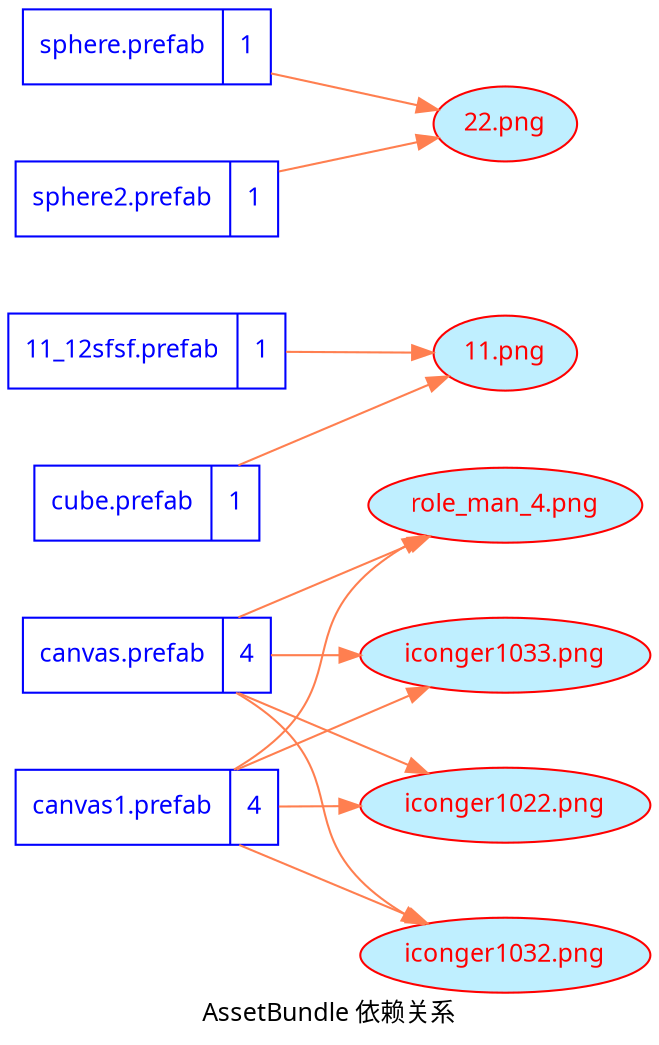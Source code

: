 digraph dep {
    fontname = "Microsoft YaHei";
    label = "AssetBundle 依赖关系"
    nodesep=0.5
    rankdir = "LR"
    fontsize = 12;
    node [ fontname = "Microsoft YaHei", fontsize = 12, shape = "record" color="skyblue"];
    edge [ fontname = "Microsoft YaHei", fontsize = 12 , color="coral"];
	"canvas.prefab" [color="blue", fontcolor="blue", label="{<f0> canvas.prefab |<f1> 4 }"]
	"canvas1.prefab" [color="blue", fontcolor="blue", label="{<f0> canvas1.prefab |<f1> 4 }"]
	"11_12sfsf.prefab" [color="blue", fontcolor="blue", label="{<f0> 11_12sfsf.prefab |<f1> 1 }"]
	"cube.prefab" [color="blue", fontcolor="blue", label="{<f0> cube.prefab |<f1> 1 }"]
	"sphere.prefab" [color="blue", fontcolor="blue", label="{<f0> sphere.prefab |<f1> 1 }"]
	"sphere2.prefab" [color="blue", fontcolor="blue", label="{<f0> sphere2.prefab |<f1> 1 }"]
	"iconger1022.png" [color="red", fontcolor="red", shape="ellipse", fillcolor="lightblue1", style="filled"]
	"iconger1032.png" [color="red", fontcolor="red", shape="ellipse", fillcolor="lightblue1", style="filled"]
	"role_man_4.png" [color="red", fontcolor="red", shape="ellipse", fillcolor="lightblue1", style="filled"]
	"iconger1033.png" [color="red", fontcolor="red", shape="ellipse", fillcolor="lightblue1", style="filled"]
	"11.png" [color="red", fontcolor="red", shape="ellipse", fillcolor="lightblue1", style="filled"]
	"22.png" [color="red", fontcolor="red", shape="ellipse", fillcolor="lightblue1", style="filled"]
	"canvas.prefab"->"iconger1022.png"
	"canvas.prefab"->"iconger1032.png"
	"canvas.prefab"->"role_man_4.png"
	"canvas.prefab"->"iconger1033.png"

	"canvas1.prefab"->"iconger1022.png"
	"canvas1.prefab"->"iconger1032.png"
	"canvas1.prefab"->"role_man_4.png"
	"canvas1.prefab"->"iconger1033.png"

	"11_12sfsf.prefab"->"11.png"

	"cube.prefab"->"11.png"

	"sphere.prefab"->"22.png"

	"sphere2.prefab"->"22.png"







}
